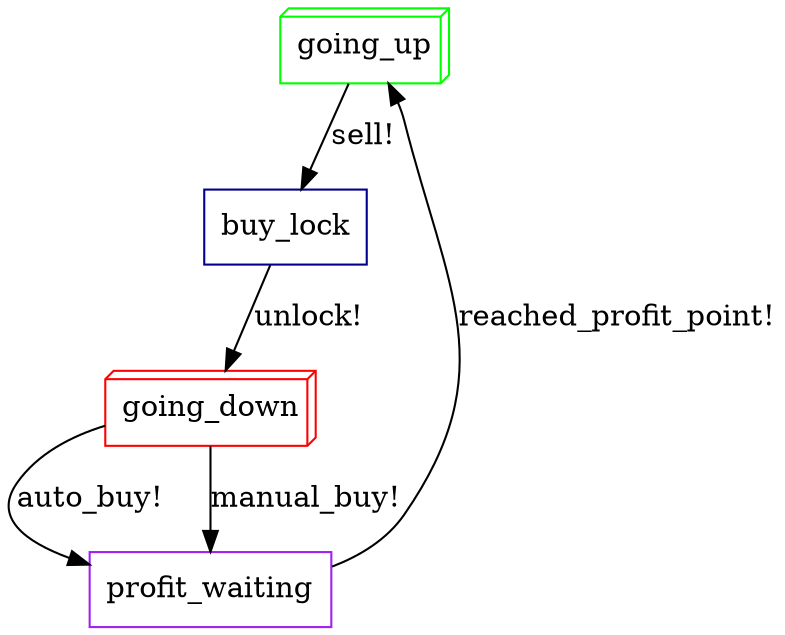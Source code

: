 digraph {
    "going_up" -> "buy_lock"[label="sell!"]
    "buy_lock" -> "going_down" [label="unlock!"]
    "going_down" -> "profit_waiting"  [label="auto_buy!"]
    "going_down" -> "profit_waiting"  [label="manual_buy!"]
    "profit_waiting" -> "going_up" [label="reached_profit_point!"]

    "going_up" [shape=box3d, color=green];
    "going_down" [shape=box3d, color=red];
    "buy_lock" [shape=box, color=blue4];
    "profit_waiting" [shape=box, color=purple];
}

